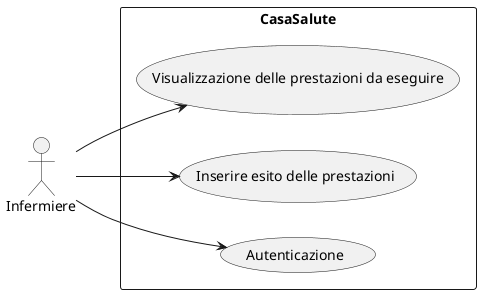 @startuml

left to right direction
actor Infermiere as Nurse

rectangle CasaSalute {
	
	usecase "Visualizzazione delle prestazioni da eseguire" as UC_viewprestazioni
	usecase "Inserire esito delle prestazioni" as UC_compilaprestazioni
    usecase "Autenticazione" as UC_Authentication
}

Nurse --> UC_Authentication
Nurse --> UC_viewprestazioni
Nurse --> UC_compilaprestazioni
@enduml

